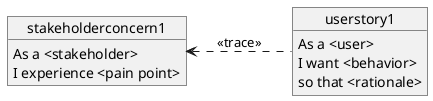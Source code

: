 @startuml
left to right direction

!$stakeholder = "<stakeholder>"
!$painpoint = "<pain point>"

!$actor = "<user>"
!$behavior = "<behavior>"
!$rationale = "<rationale>"

object stakeholderconcern1 {
    As a $stakeholder
    I experience $painpoint
}

object userstory1 {
    As a $actor
    I want $behavior
    so that $rationale
}

stakeholderconcern1 <.. userstory1 : <<trace>>
@enduml
